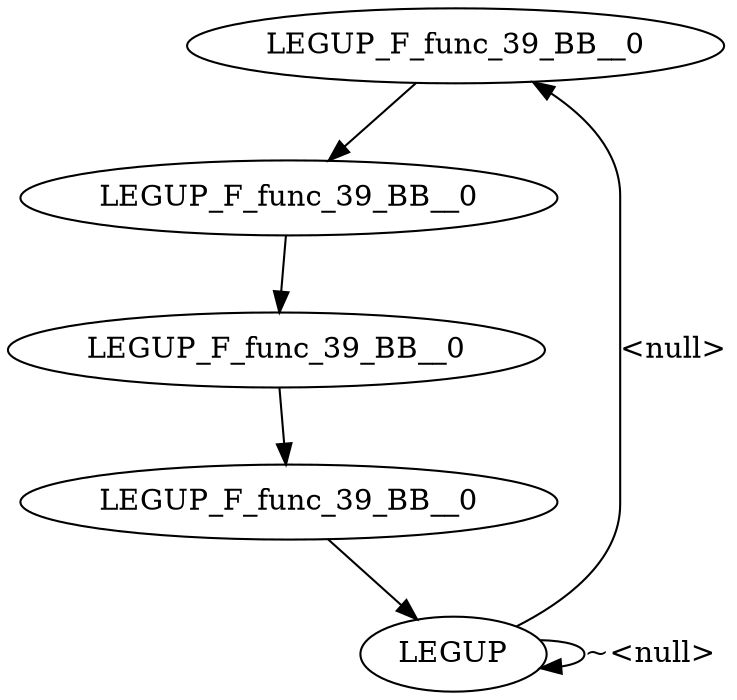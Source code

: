 digraph {
Node0x33a5080[label="LEGUP_F_func_39_BB__0"];
Node0x33a4ee0[label="LEGUP"];
Node0x33a4ee0 -> Node0x33a5080[label="<null>"];
Node0x33a4ee0 -> Node0x33a4ee0[label="~<null>"];
Node0x33a8f80[label="LEGUP_F_func_39_BB__0"];
Node0x33a5080 -> Node0x33a8f80;
Node0x33a9050[label="LEGUP_F_func_39_BB__0"];
Node0x33a8f80 -> Node0x33a9050;
Node0x33a9160[label="LEGUP_F_func_39_BB__0"];
Node0x33a9050 -> Node0x33a9160;
Node0x33a9160 -> Node0x33a4ee0;
}
